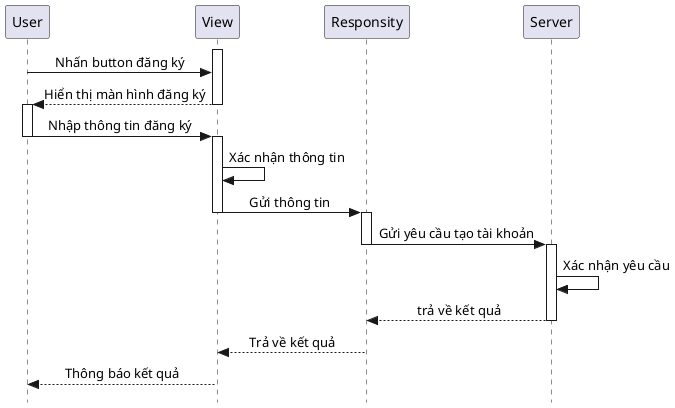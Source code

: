 @startuml RegisterSequence
skinparam style strictuml
skinparam SequenceMessageAlignment center

participant User
participant View
participant Responsity
participant Server

activate View
User -> View: Nhấn button đăng ký
View --> User: Hiển thị màn hình đăng ký
deactivate View

activate User
User -> View: Nhập thông tin đăng ký
deactivate User

activate View
View -> View: Xác nhận thông tin
View -> Responsity: Gửi thông tin
deactivate View

activate Responsity
Responsity -> Server: Gửi yêu cầu tạo tài khoản
deactivate Responsity

activate Server
Server ->Server: Xác nhận yêu cầu
Server --> Responsity: trả về kết quả
deactivate Server 

Responsity --> View: Trả về kết quả
View --> User: Thông báo kết quả

@enduml
